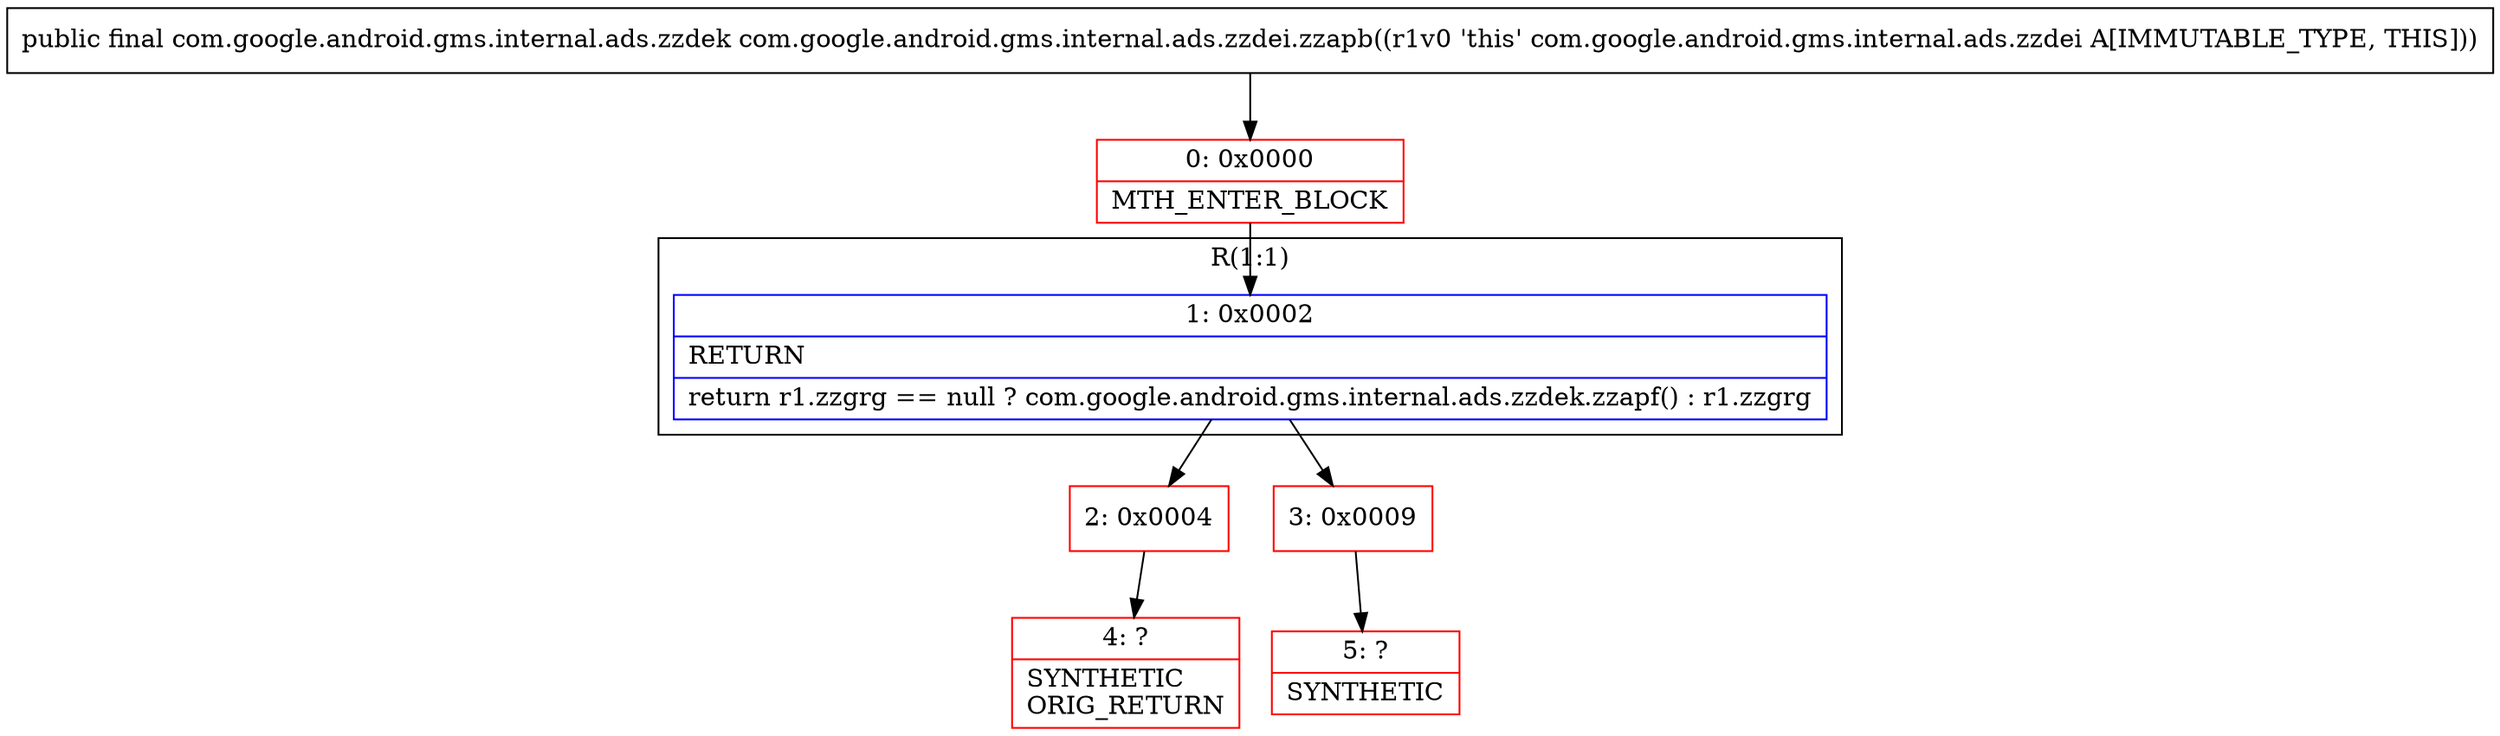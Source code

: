 digraph "CFG forcom.google.android.gms.internal.ads.zzdei.zzapb()Lcom\/google\/android\/gms\/internal\/ads\/zzdek;" {
subgraph cluster_Region_1503237879 {
label = "R(1:1)";
node [shape=record,color=blue];
Node_1 [shape=record,label="{1\:\ 0x0002|RETURN\l|return r1.zzgrg == null ? com.google.android.gms.internal.ads.zzdek.zzapf() : r1.zzgrg\l}"];
}
Node_0 [shape=record,color=red,label="{0\:\ 0x0000|MTH_ENTER_BLOCK\l}"];
Node_2 [shape=record,color=red,label="{2\:\ 0x0004}"];
Node_3 [shape=record,color=red,label="{3\:\ 0x0009}"];
Node_4 [shape=record,color=red,label="{4\:\ ?|SYNTHETIC\lORIG_RETURN\l}"];
Node_5 [shape=record,color=red,label="{5\:\ ?|SYNTHETIC\l}"];
MethodNode[shape=record,label="{public final com.google.android.gms.internal.ads.zzdek com.google.android.gms.internal.ads.zzdei.zzapb((r1v0 'this' com.google.android.gms.internal.ads.zzdei A[IMMUTABLE_TYPE, THIS])) }"];
MethodNode -> Node_0;
Node_1 -> Node_2;
Node_1 -> Node_3;
Node_0 -> Node_1;
Node_2 -> Node_4;
Node_3 -> Node_5;
}


